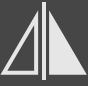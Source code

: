 <mxfile version="24.2.5" type="device">
  <diagram name="第 1 页" id="ewl9boTtj5eG1xmZE2dz">
    <mxGraphModel dx="98" dy="62" grid="1" gridSize="3.937" guides="1" tooltips="1" connect="1" arrows="1" fold="1" page="1" pageScale="1" pageWidth="48" pageHeight="48" background="#464647" math="0" shadow="0">
      <root>
        <mxCell id="0" />
        <mxCell id="1" parent="0" />
        <mxCell id="tneqvr_D7_-3OC6fO03h-1" value="" style="endArrow=none;html=1;rounded=0;strokeColor=#E6E6E6;strokeWidth=2;" parent="1" edge="1">
          <mxGeometry width="50" height="50" relative="1" as="geometry">
            <mxPoint x="24" y="43" as="sourcePoint" />
            <mxPoint x="24" y="4" as="targetPoint" />
          </mxGeometry>
        </mxCell>
        <mxCell id="tneqvr_D7_-3OC6fO03h-3" value="" style="verticalLabelPosition=bottom;verticalAlign=top;html=1;shape=mxgraph.basic.orthogonal_triangle;flipH=1;fillColor=none;strokeColor=#E6E6E6;strokeWidth=2;" parent="1" vertex="1">
          <mxGeometry x="3.94" y="11.81" width="16.13" height="27.56" as="geometry" />
        </mxCell>
        <mxCell id="tneqvr_D7_-3OC6fO03h-4" value="" style="verticalLabelPosition=bottom;verticalAlign=top;html=1;shape=mxgraph.basic.orthogonal_triangle;flipH=0;fillColor=#E6E6E6;strokeColor=#E6E6E6;strokeWidth=2;" parent="1" vertex="1">
          <mxGeometry x="27.557" y="11.807" width="16.13" height="27.56" as="geometry" />
        </mxCell>
      </root>
    </mxGraphModel>
  </diagram>
</mxfile>
